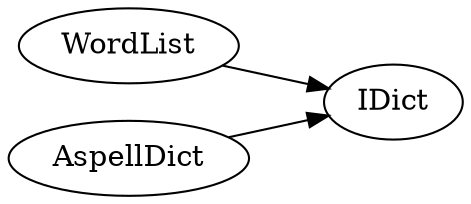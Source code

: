 
    digraph "graph1"
    {
        rankdir = "LR";
        size = "8,20";
        ratio = compress;
    "WordList"->"IDict";
"AspellDict"->"IDict";

    }
    